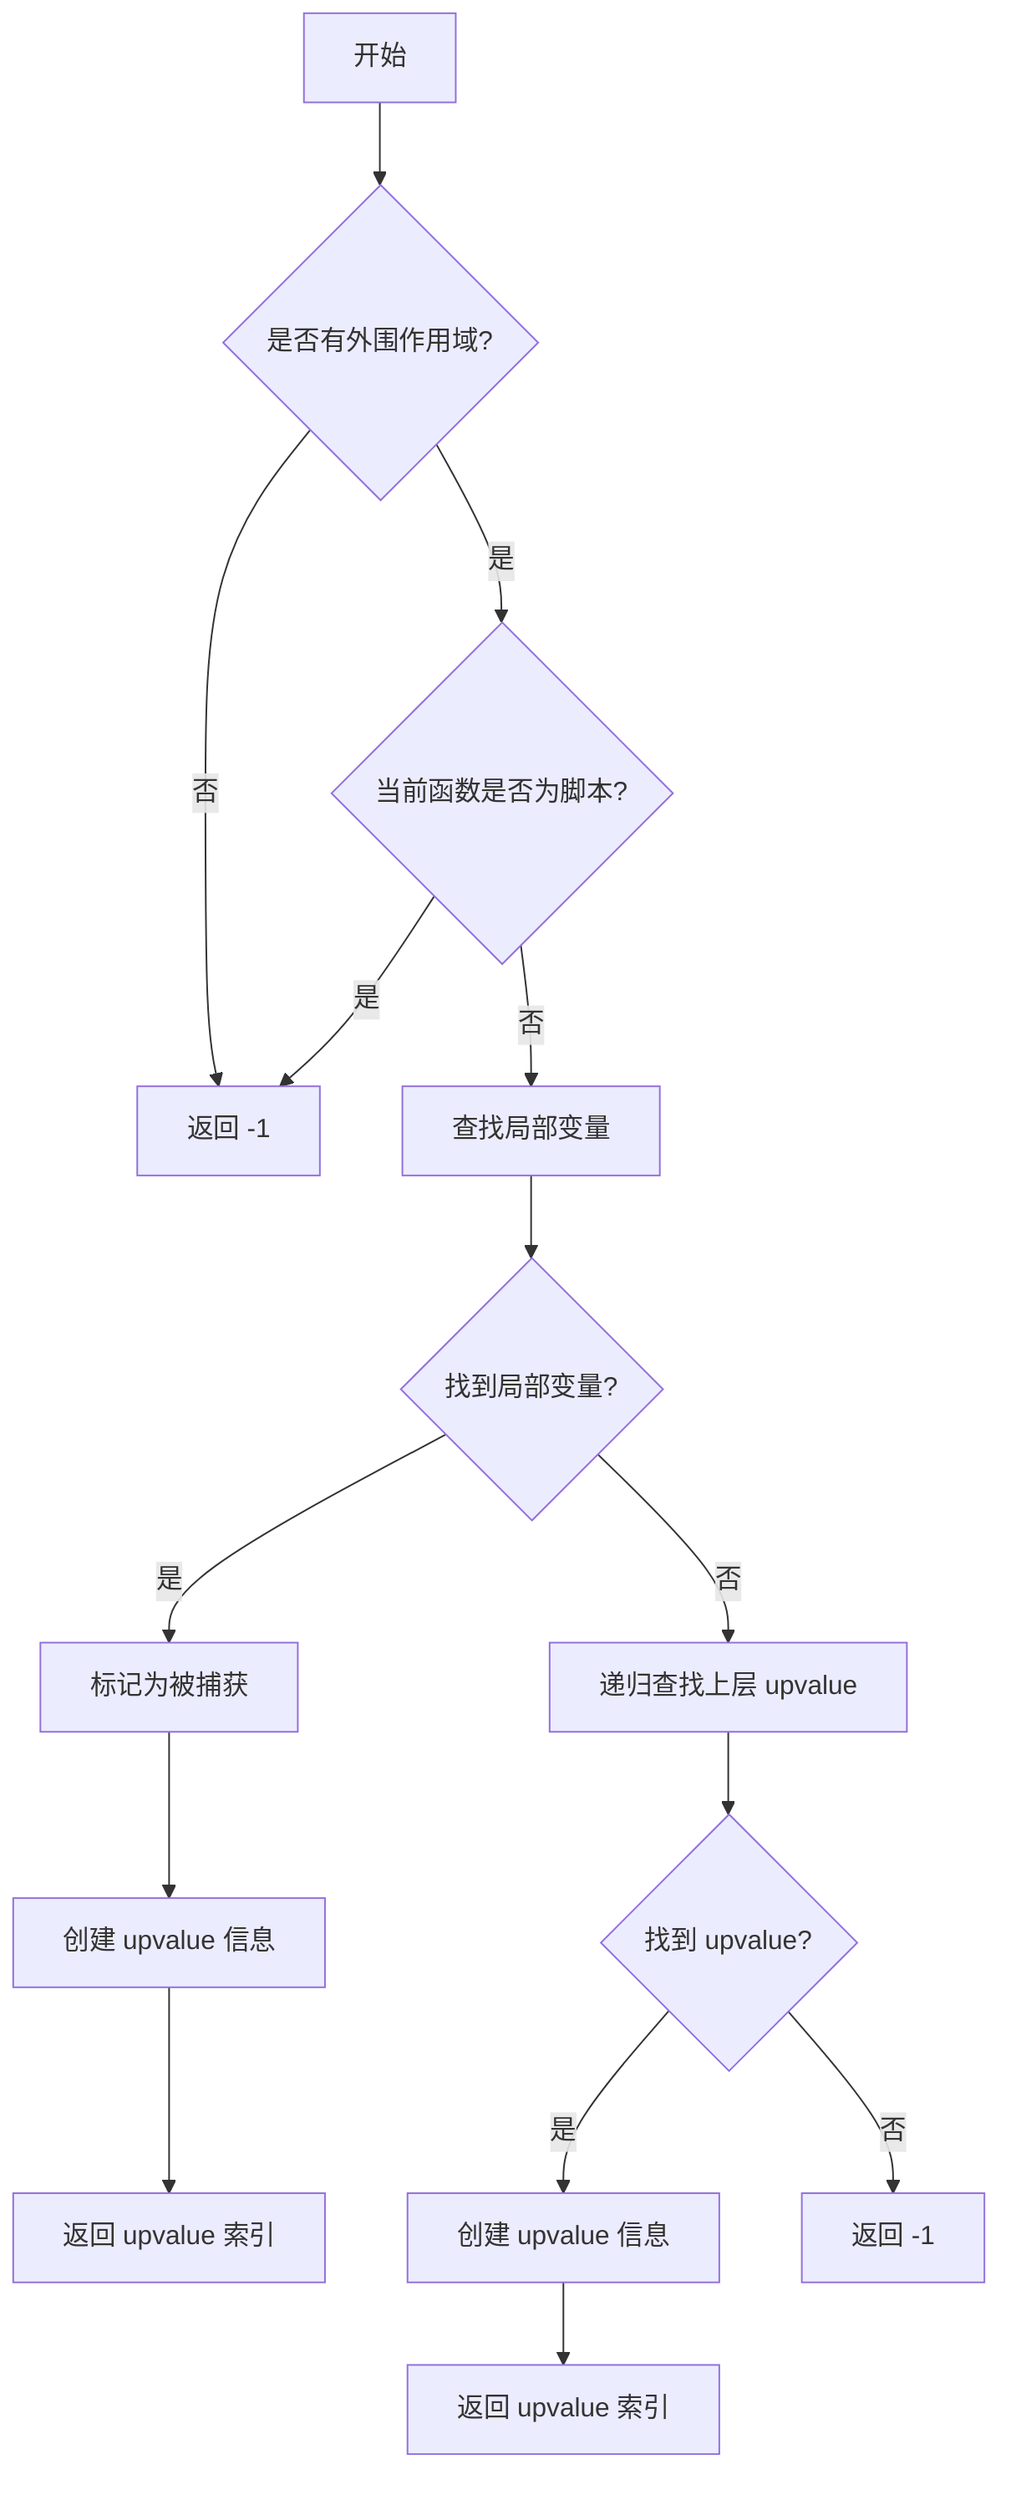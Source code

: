 flowchart TD
    A[开始] --> B{是否有外围作用域?}
    B -->|否| C[返回 -1]
    B -->|是| D{当前函数是否为脚本?}
    D -->|是| C[返回 -1]
    D -->|否| E[查找局部变量]
    E --> F{找到局部变量?}
    F -->|是| G[标记为被捕获]
    G --> H[创建 upvalue 信息]
    H --> I[返回 upvalue 索引]
    F -->|否| J[递归查找上层 upvalue]
    J --> K{找到 upvalue?}
    K -->|是| L[创建 upvalue 信息]
    L --> M[返回 upvalue 索引]
    K -->|否| N[返回 -1]